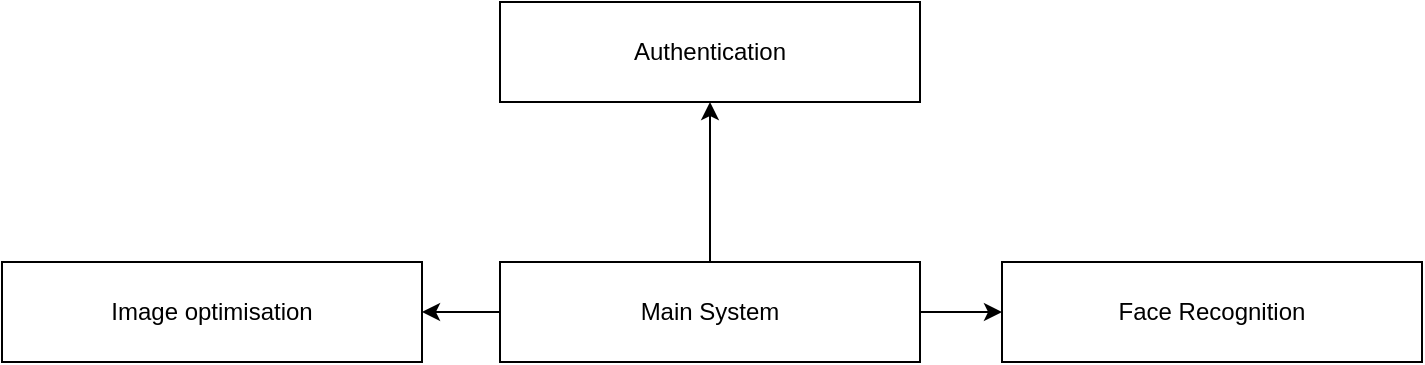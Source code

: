 <mxfile version="19.0.3" type="device"><diagram id="C5RBs43oDa-KdzZeNtuy" name="Page-1"><mxGraphModel dx="1038" dy="649" grid="1" gridSize="10" guides="1" tooltips="1" connect="1" arrows="1" fold="1" page="1" pageScale="1" pageWidth="827" pageHeight="1169" math="0" shadow="0"><root><mxCell id="WIyWlLk6GJQsqaUBKTNV-0"/><mxCell id="WIyWlLk6GJQsqaUBKTNV-1" parent="WIyWlLk6GJQsqaUBKTNV-0"/><mxCell id="X-n-aFa0bsYO2tmBa54l-5" style="edgeStyle=orthogonalEdgeStyle;rounded=0;orthogonalLoop=1;jettySize=auto;html=1;entryX=0;entryY=0.5;entryDx=0;entryDy=0;" edge="1" parent="WIyWlLk6GJQsqaUBKTNV-1" source="X-n-aFa0bsYO2tmBa54l-1" target="X-n-aFa0bsYO2tmBa54l-4"><mxGeometry relative="1" as="geometry"/></mxCell><mxCell id="X-n-aFa0bsYO2tmBa54l-7" style="edgeStyle=orthogonalEdgeStyle;rounded=0;orthogonalLoop=1;jettySize=auto;html=1;entryX=0.5;entryY=1;entryDx=0;entryDy=0;" edge="1" parent="WIyWlLk6GJQsqaUBKTNV-1" source="X-n-aFa0bsYO2tmBa54l-1" target="X-n-aFa0bsYO2tmBa54l-3"><mxGeometry relative="1" as="geometry"/></mxCell><mxCell id="X-n-aFa0bsYO2tmBa54l-10" style="edgeStyle=orthogonalEdgeStyle;rounded=0;orthogonalLoop=1;jettySize=auto;html=1;entryX=1;entryY=0.5;entryDx=0;entryDy=0;" edge="1" parent="WIyWlLk6GJQsqaUBKTNV-1" source="X-n-aFa0bsYO2tmBa54l-1" target="X-n-aFa0bsYO2tmBa54l-8"><mxGeometry relative="1" as="geometry"/></mxCell><mxCell id="X-n-aFa0bsYO2tmBa54l-1" value="Main System" style="rounded=0;whiteSpace=wrap;html=1;rotation=0;" vertex="1" parent="WIyWlLk6GJQsqaUBKTNV-1"><mxGeometry x="309" y="300" width="210" height="50" as="geometry"/></mxCell><mxCell id="X-n-aFa0bsYO2tmBa54l-3" value="Authentication" style="rounded=0;whiteSpace=wrap;html=1;" vertex="1" parent="WIyWlLk6GJQsqaUBKTNV-1"><mxGeometry x="309" y="170" width="210" height="50" as="geometry"/></mxCell><mxCell id="X-n-aFa0bsYO2tmBa54l-4" value="Face Recognition" style="rounded=0;whiteSpace=wrap;html=1;" vertex="1" parent="WIyWlLk6GJQsqaUBKTNV-1"><mxGeometry x="560" y="300" width="210" height="50" as="geometry"/></mxCell><mxCell id="X-n-aFa0bsYO2tmBa54l-8" value="Image optimisation" style="rounded=0;whiteSpace=wrap;html=1;" vertex="1" parent="WIyWlLk6GJQsqaUBKTNV-1"><mxGeometry x="60" y="300" width="210" height="50" as="geometry"/></mxCell></root></mxGraphModel></diagram></mxfile>